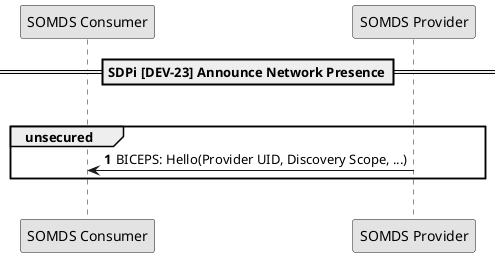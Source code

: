 @startuml

skinparam monochrome true
autonumber

!global $str_somds_consumer = "SOMDS Consumer"
!global $str_somds_provider = "SOMDS Provider"

participant "$str_somds_consumer" as consumer
participant "$str_somds_provider" as provider

==SDPi [DEV-23] Announce Network Presence==
|||
group unsecured
    provider -> consumer: BICEPS: Hello(Provider UID, Discovery Scope, ...)
end
|||

@enduml